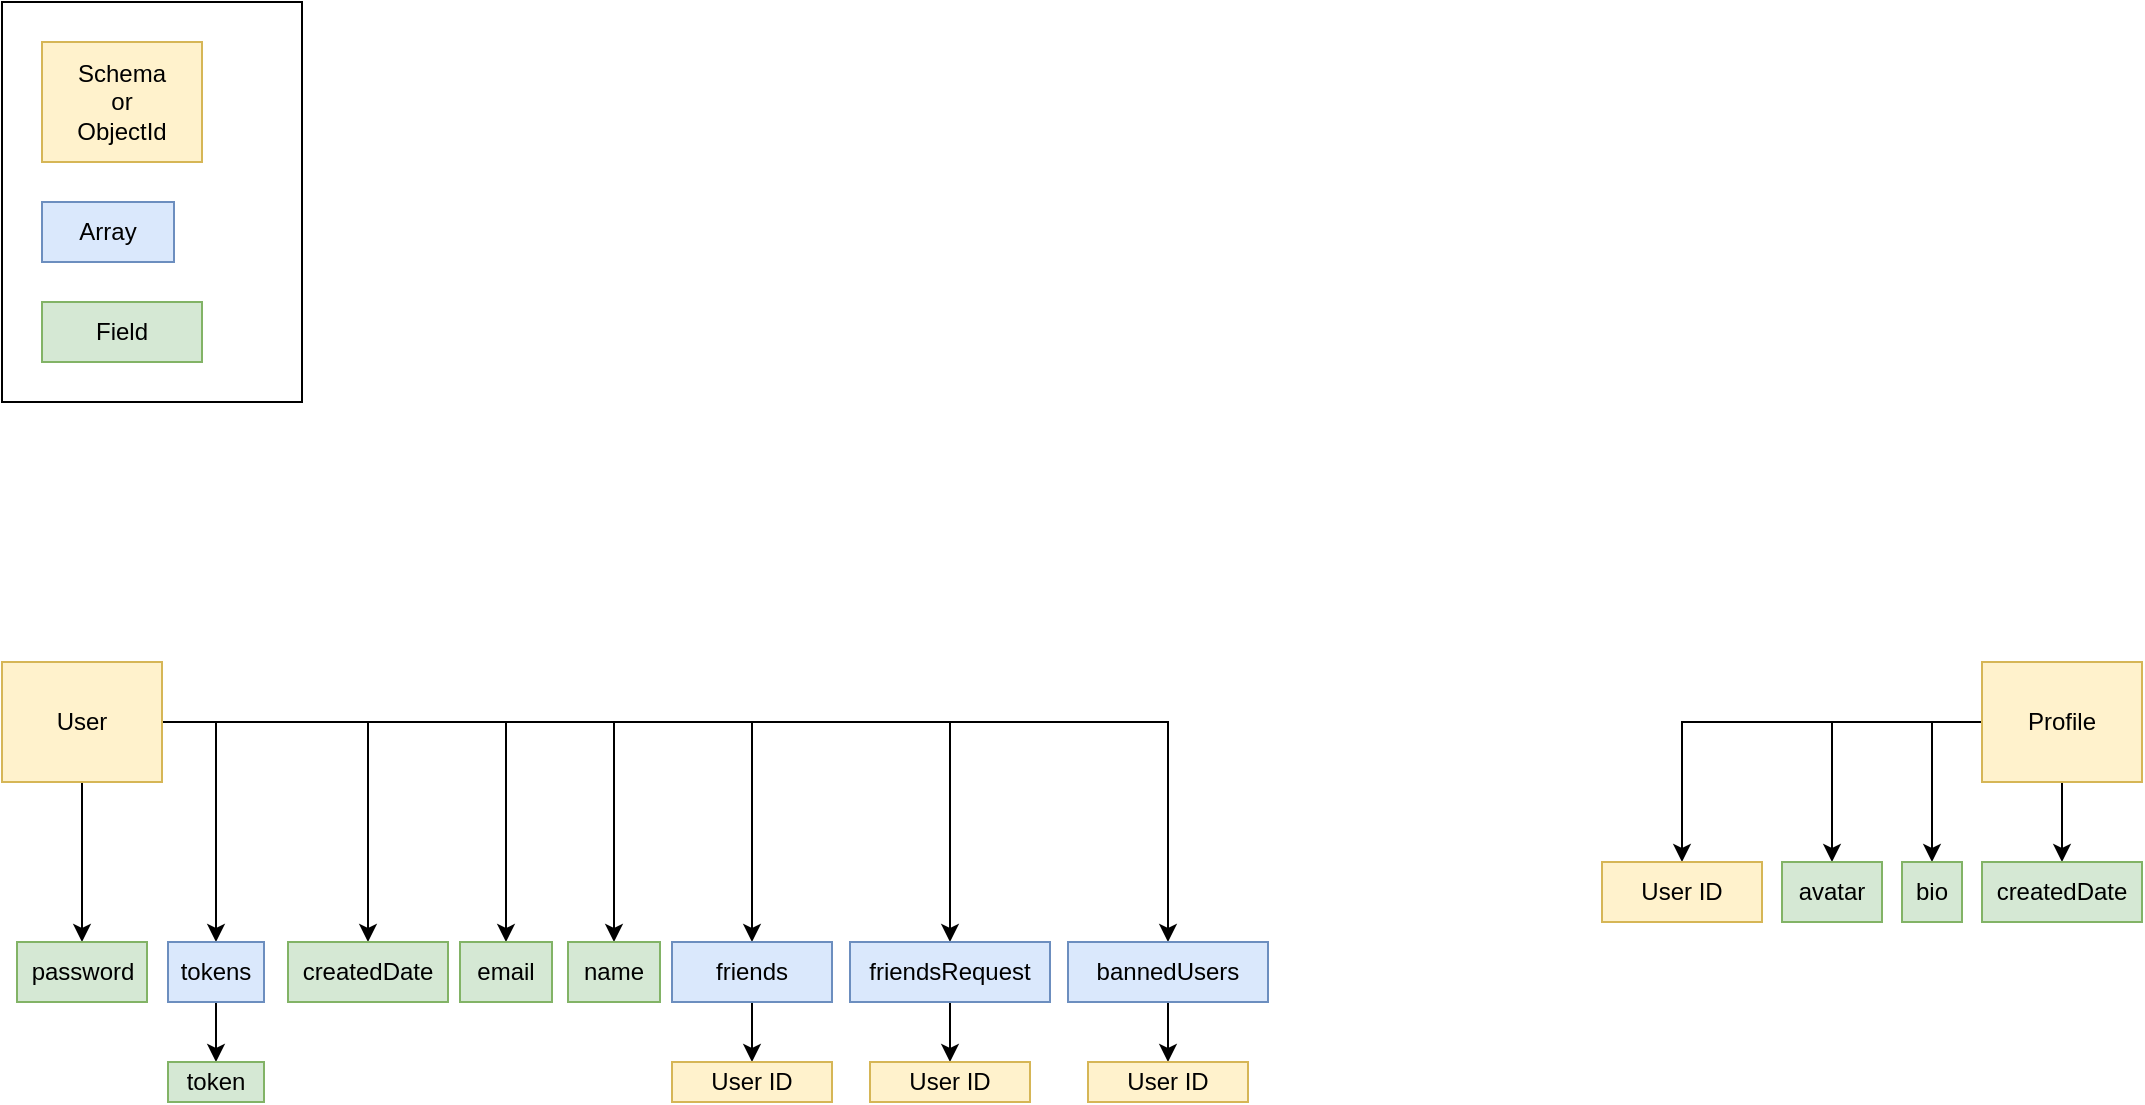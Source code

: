 <mxfile version="13.3.1" type="device"><diagram id="C5RBs43oDa-KdzZeNtuy" name="Page-1"><mxGraphModel dx="1426" dy="2052" grid="1" gridSize="10" guides="1" tooltips="1" connect="1" arrows="1" fold="1" page="1" pageScale="1" pageWidth="827" pageHeight="1169" math="0" shadow="0"><root><mxCell id="WIyWlLk6GJQsqaUBKTNV-0"/><mxCell id="WIyWlLk6GJQsqaUBKTNV-1" parent="WIyWlLk6GJQsqaUBKTNV-0"/><mxCell id="n2lwABMCf2Z3914jlv1V-54" value="" style="rounded=0;whiteSpace=wrap;html=1;align=center;" vertex="1" parent="WIyWlLk6GJQsqaUBKTNV-1"><mxGeometry y="-210" width="150" height="200" as="geometry"/></mxCell><mxCell id="n2lwABMCf2Z3914jlv1V-35" style="edgeStyle=orthogonalEdgeStyle;rounded=0;orthogonalLoop=1;jettySize=auto;html=1;entryX=0.5;entryY=0;entryDx=0;entryDy=0;" edge="1" parent="WIyWlLk6GJQsqaUBKTNV-1" source="n2lwABMCf2Z3914jlv1V-0" target="n2lwABMCf2Z3914jlv1V-5"><mxGeometry relative="1" as="geometry"/></mxCell><mxCell id="n2lwABMCf2Z3914jlv1V-36" style="edgeStyle=orthogonalEdgeStyle;rounded=0;orthogonalLoop=1;jettySize=auto;html=1;entryX=0.5;entryY=0;entryDx=0;entryDy=0;" edge="1" parent="WIyWlLk6GJQsqaUBKTNV-1" source="n2lwABMCf2Z3914jlv1V-0" target="n2lwABMCf2Z3914jlv1V-7"><mxGeometry relative="1" as="geometry"/></mxCell><mxCell id="n2lwABMCf2Z3914jlv1V-37" style="edgeStyle=orthogonalEdgeStyle;rounded=0;orthogonalLoop=1;jettySize=auto;html=1;entryX=0.5;entryY=0;entryDx=0;entryDy=0;" edge="1" parent="WIyWlLk6GJQsqaUBKTNV-1" source="n2lwABMCf2Z3914jlv1V-0" target="n2lwABMCf2Z3914jlv1V-9"><mxGeometry relative="1" as="geometry"/></mxCell><mxCell id="n2lwABMCf2Z3914jlv1V-38" style="edgeStyle=orthogonalEdgeStyle;rounded=0;orthogonalLoop=1;jettySize=auto;html=1;entryX=0.5;entryY=0;entryDx=0;entryDy=0;" edge="1" parent="WIyWlLk6GJQsqaUBKTNV-1" source="n2lwABMCf2Z3914jlv1V-0" target="n2lwABMCf2Z3914jlv1V-3"><mxGeometry relative="1" as="geometry"/></mxCell><mxCell id="n2lwABMCf2Z3914jlv1V-39" style="edgeStyle=orthogonalEdgeStyle;rounded=0;orthogonalLoop=1;jettySize=auto;html=1;entryX=0.5;entryY=0;entryDx=0;entryDy=0;" edge="1" parent="WIyWlLk6GJQsqaUBKTNV-1" source="n2lwABMCf2Z3914jlv1V-0" target="n2lwABMCf2Z3914jlv1V-1"><mxGeometry relative="1" as="geometry"/></mxCell><mxCell id="n2lwABMCf2Z3914jlv1V-40" style="edgeStyle=orthogonalEdgeStyle;rounded=0;orthogonalLoop=1;jettySize=auto;html=1;entryX=0.5;entryY=0;entryDx=0;entryDy=0;" edge="1" parent="WIyWlLk6GJQsqaUBKTNV-1" source="n2lwABMCf2Z3914jlv1V-0" target="n2lwABMCf2Z3914jlv1V-22"><mxGeometry relative="1" as="geometry"/></mxCell><mxCell id="n2lwABMCf2Z3914jlv1V-41" style="edgeStyle=orthogonalEdgeStyle;rounded=0;orthogonalLoop=1;jettySize=auto;html=1;entryX=0.5;entryY=0;entryDx=0;entryDy=0;" edge="1" parent="WIyWlLk6GJQsqaUBKTNV-1" source="n2lwABMCf2Z3914jlv1V-0" target="n2lwABMCf2Z3914jlv1V-24"><mxGeometry relative="1" as="geometry"/></mxCell><mxCell id="n2lwABMCf2Z3914jlv1V-47" style="edgeStyle=orthogonalEdgeStyle;rounded=0;orthogonalLoop=1;jettySize=auto;html=1;entryX=0.5;entryY=0;entryDx=0;entryDy=0;" edge="1" parent="WIyWlLk6GJQsqaUBKTNV-1" source="n2lwABMCf2Z3914jlv1V-0" target="n2lwABMCf2Z3914jlv1V-44"><mxGeometry relative="1" as="geometry"/></mxCell><mxCell id="n2lwABMCf2Z3914jlv1V-0" value="User" style="rounded=0;whiteSpace=wrap;html=1;fillColor=#fff2cc;strokeColor=#d6b656;" vertex="1" parent="WIyWlLk6GJQsqaUBKTNV-1"><mxGeometry y="120" width="80" height="60" as="geometry"/></mxCell><mxCell id="n2lwABMCf2Z3914jlv1V-43" style="edgeStyle=orthogonalEdgeStyle;rounded=0;orthogonalLoop=1;jettySize=auto;html=1;entryX=0.5;entryY=0;entryDx=0;entryDy=0;" edge="1" parent="WIyWlLk6GJQsqaUBKTNV-1" source="n2lwABMCf2Z3914jlv1V-24" target="n2lwABMCf2Z3914jlv1V-42"><mxGeometry relative="1" as="geometry"/></mxCell><mxCell id="n2lwABMCf2Z3914jlv1V-24" value="friendsRequest" style="rounded=0;whiteSpace=wrap;html=1;fillColor=#dae8fc;strokeColor=#6c8ebf;" vertex="1" parent="WIyWlLk6GJQsqaUBKTNV-1"><mxGeometry x="424" y="260" width="100" height="30" as="geometry"/></mxCell><mxCell id="n2lwABMCf2Z3914jlv1V-29" value="" style="edgeStyle=orthogonalEdgeStyle;rounded=0;orthogonalLoop=1;jettySize=auto;html=1;" edge="1" parent="WIyWlLk6GJQsqaUBKTNV-1" source="n2lwABMCf2Z3914jlv1V-22" target="n2lwABMCf2Z3914jlv1V-28"><mxGeometry relative="1" as="geometry"/></mxCell><mxCell id="n2lwABMCf2Z3914jlv1V-22" value="friends" style="rounded=0;whiteSpace=wrap;html=1;fillColor=#dae8fc;strokeColor=#6c8ebf;" vertex="1" parent="WIyWlLk6GJQsqaUBKTNV-1"><mxGeometry x="335" y="260" width="80" height="30" as="geometry"/></mxCell><mxCell id="n2lwABMCf2Z3914jlv1V-28" value="User ID" style="rounded=0;whiteSpace=wrap;html=1;fillColor=#fff2cc;strokeColor=#d6b656;" vertex="1" parent="WIyWlLk6GJQsqaUBKTNV-1"><mxGeometry x="335" y="320" width="80" height="20" as="geometry"/></mxCell><mxCell id="n2lwABMCf2Z3914jlv1V-9" value="createdDate" style="rounded=0;whiteSpace=wrap;html=1;fillColor=#d5e8d4;strokeColor=#82b366;" vertex="1" parent="WIyWlLk6GJQsqaUBKTNV-1"><mxGeometry x="143" y="260" width="80" height="30" as="geometry"/></mxCell><mxCell id="n2lwABMCf2Z3914jlv1V-27" value="" style="edgeStyle=orthogonalEdgeStyle;rounded=0;orthogonalLoop=1;jettySize=auto;html=1;" edge="1" parent="WIyWlLk6GJQsqaUBKTNV-1" source="n2lwABMCf2Z3914jlv1V-7" target="n2lwABMCf2Z3914jlv1V-26"><mxGeometry relative="1" as="geometry"/></mxCell><mxCell id="n2lwABMCf2Z3914jlv1V-7" value="tokens" style="rounded=0;whiteSpace=wrap;html=1;fillColor=#dae8fc;strokeColor=#6c8ebf;" vertex="1" parent="WIyWlLk6GJQsqaUBKTNV-1"><mxGeometry x="83" y="260" width="48" height="30" as="geometry"/></mxCell><mxCell id="n2lwABMCf2Z3914jlv1V-26" value="token" style="rounded=0;whiteSpace=wrap;html=1;fillColor=#d5e8d4;strokeColor=#82b366;" vertex="1" parent="WIyWlLk6GJQsqaUBKTNV-1"><mxGeometry x="83" y="320" width="48" height="20" as="geometry"/></mxCell><mxCell id="n2lwABMCf2Z3914jlv1V-5" value="password" style="rounded=0;whiteSpace=wrap;html=1;fillColor=#d5e8d4;strokeColor=#82b366;" vertex="1" parent="WIyWlLk6GJQsqaUBKTNV-1"><mxGeometry x="7.5" y="260" width="65" height="30" as="geometry"/></mxCell><mxCell id="n2lwABMCf2Z3914jlv1V-3" value="email" style="rounded=0;whiteSpace=wrap;html=1;fillColor=#d5e8d4;strokeColor=#82b366;" vertex="1" parent="WIyWlLk6GJQsqaUBKTNV-1"><mxGeometry x="229" y="260" width="46" height="30" as="geometry"/></mxCell><mxCell id="n2lwABMCf2Z3914jlv1V-1" value="name" style="rounded=0;whiteSpace=wrap;html=1;fillColor=#d5e8d4;strokeColor=#82b366;" vertex="1" parent="WIyWlLk6GJQsqaUBKTNV-1"><mxGeometry x="283" y="260" width="46" height="30" as="geometry"/></mxCell><mxCell id="n2lwABMCf2Z3914jlv1V-12" style="edgeStyle=orthogonalEdgeStyle;rounded=0;orthogonalLoop=1;jettySize=auto;html=1;entryX=0.5;entryY=0;entryDx=0;entryDy=0;" edge="1" parent="WIyWlLk6GJQsqaUBKTNV-1" source="n2lwABMCf2Z3914jlv1V-11" target="n2lwABMCf2Z3914jlv1V-30"><mxGeometry relative="1" as="geometry"><mxPoint x="820" y="230" as="targetPoint"/></mxGeometry></mxCell><mxCell id="n2lwABMCf2Z3914jlv1V-14" value="" style="edgeStyle=orthogonalEdgeStyle;rounded=0;orthogonalLoop=1;jettySize=auto;html=1;" edge="1" parent="WIyWlLk6GJQsqaUBKTNV-1" source="n2lwABMCf2Z3914jlv1V-11" target="n2lwABMCf2Z3914jlv1V-13"><mxGeometry relative="1" as="geometry"/></mxCell><mxCell id="n2lwABMCf2Z3914jlv1V-16" value="" style="edgeStyle=orthogonalEdgeStyle;rounded=0;orthogonalLoop=1;jettySize=auto;html=1;" edge="1" parent="WIyWlLk6GJQsqaUBKTNV-1" source="n2lwABMCf2Z3914jlv1V-11" target="n2lwABMCf2Z3914jlv1V-15"><mxGeometry relative="1" as="geometry"/></mxCell><mxCell id="n2lwABMCf2Z3914jlv1V-18" value="" style="edgeStyle=orthogonalEdgeStyle;rounded=0;orthogonalLoop=1;jettySize=auto;html=1;" edge="1" parent="WIyWlLk6GJQsqaUBKTNV-1" source="n2lwABMCf2Z3914jlv1V-11" target="n2lwABMCf2Z3914jlv1V-17"><mxGeometry relative="1" as="geometry"/></mxCell><mxCell id="n2lwABMCf2Z3914jlv1V-11" value="Profile" style="rounded=0;whiteSpace=wrap;html=1;fillColor=#fff2cc;strokeColor=#d6b656;" vertex="1" parent="WIyWlLk6GJQsqaUBKTNV-1"><mxGeometry x="990" y="120" width="80" height="60" as="geometry"/></mxCell><mxCell id="n2lwABMCf2Z3914jlv1V-17" value="createdDate" style="rounded=0;whiteSpace=wrap;html=1;fillColor=#d5e8d4;strokeColor=#82b366;" vertex="1" parent="WIyWlLk6GJQsqaUBKTNV-1"><mxGeometry x="990" y="220" width="80" height="30" as="geometry"/></mxCell><mxCell id="n2lwABMCf2Z3914jlv1V-15" value="bio" style="rounded=0;whiteSpace=wrap;html=1;fillColor=#d5e8d4;strokeColor=#82b366;" vertex="1" parent="WIyWlLk6GJQsqaUBKTNV-1"><mxGeometry x="950" y="220" width="30" height="30" as="geometry"/></mxCell><mxCell id="n2lwABMCf2Z3914jlv1V-13" value="avatar" style="rounded=0;whiteSpace=wrap;html=1;fillColor=#d5e8d4;strokeColor=#82b366;" vertex="1" parent="WIyWlLk6GJQsqaUBKTNV-1"><mxGeometry x="890" y="220" width="50" height="30" as="geometry"/></mxCell><mxCell id="n2lwABMCf2Z3914jlv1V-30" value="User ID" style="rounded=0;whiteSpace=wrap;html=1;fillColor=#fff2cc;strokeColor=#d6b656;" vertex="1" parent="WIyWlLk6GJQsqaUBKTNV-1"><mxGeometry x="800" y="220" width="80" height="30" as="geometry"/></mxCell><mxCell id="n2lwABMCf2Z3914jlv1V-42" value="User ID" style="rounded=0;whiteSpace=wrap;html=1;fillColor=#fff2cc;strokeColor=#d6b656;" vertex="1" parent="WIyWlLk6GJQsqaUBKTNV-1"><mxGeometry x="434" y="320" width="80" height="20" as="geometry"/></mxCell><mxCell id="n2lwABMCf2Z3914jlv1V-46" style="edgeStyle=orthogonalEdgeStyle;rounded=0;orthogonalLoop=1;jettySize=auto;html=1;entryX=0.5;entryY=0;entryDx=0;entryDy=0;" edge="1" parent="WIyWlLk6GJQsqaUBKTNV-1" source="n2lwABMCf2Z3914jlv1V-44" target="n2lwABMCf2Z3914jlv1V-45"><mxGeometry relative="1" as="geometry"/></mxCell><mxCell id="n2lwABMCf2Z3914jlv1V-44" value="bannedUsers" style="rounded=0;whiteSpace=wrap;html=1;fillColor=#dae8fc;strokeColor=#6c8ebf;" vertex="1" parent="WIyWlLk6GJQsqaUBKTNV-1"><mxGeometry x="533" y="260" width="100" height="30" as="geometry"/></mxCell><mxCell id="n2lwABMCf2Z3914jlv1V-45" value="User ID" style="rounded=0;whiteSpace=wrap;html=1;fillColor=#fff2cc;strokeColor=#d6b656;" vertex="1" parent="WIyWlLk6GJQsqaUBKTNV-1"><mxGeometry x="543" y="320" width="80" height="20" as="geometry"/></mxCell><mxCell id="n2lwABMCf2Z3914jlv1V-51" value="Array" style="rounded=0;whiteSpace=wrap;html=1;align=center;fillColor=#dae8fc;strokeColor=#6c8ebf;" vertex="1" parent="WIyWlLk6GJQsqaUBKTNV-1"><mxGeometry x="20" y="-110" width="66" height="30" as="geometry"/></mxCell><mxCell id="n2lwABMCf2Z3914jlv1V-52" value="Schema&lt;br&gt;or&lt;br&gt;ObjectId" style="rounded=0;whiteSpace=wrap;html=1;fillColor=#fff2cc;strokeColor=#d6b656;" vertex="1" parent="WIyWlLk6GJQsqaUBKTNV-1"><mxGeometry x="20" y="-190" width="80" height="60" as="geometry"/></mxCell><mxCell id="n2lwABMCf2Z3914jlv1V-53" value="Field" style="rounded=0;whiteSpace=wrap;html=1;fillColor=#d5e8d4;strokeColor=#82b366;" vertex="1" parent="WIyWlLk6GJQsqaUBKTNV-1"><mxGeometry x="20" y="-60" width="80" height="30" as="geometry"/></mxCell></root></mxGraphModel></diagram></mxfile>